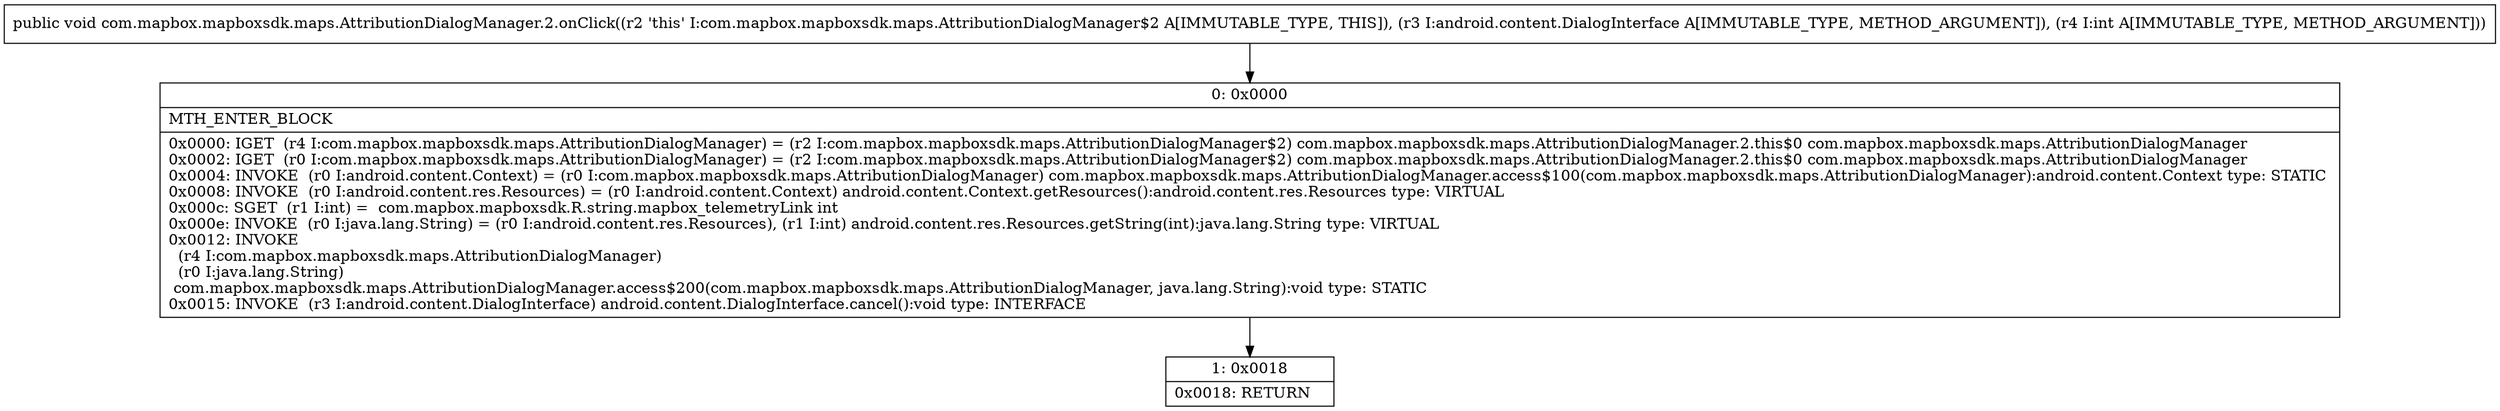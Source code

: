 digraph "CFG forcom.mapbox.mapboxsdk.maps.AttributionDialogManager.2.onClick(Landroid\/content\/DialogInterface;I)V" {
Node_0 [shape=record,label="{0\:\ 0x0000|MTH_ENTER_BLOCK\l|0x0000: IGET  (r4 I:com.mapbox.mapboxsdk.maps.AttributionDialogManager) = (r2 I:com.mapbox.mapboxsdk.maps.AttributionDialogManager$2) com.mapbox.mapboxsdk.maps.AttributionDialogManager.2.this$0 com.mapbox.mapboxsdk.maps.AttributionDialogManager \l0x0002: IGET  (r0 I:com.mapbox.mapboxsdk.maps.AttributionDialogManager) = (r2 I:com.mapbox.mapboxsdk.maps.AttributionDialogManager$2) com.mapbox.mapboxsdk.maps.AttributionDialogManager.2.this$0 com.mapbox.mapboxsdk.maps.AttributionDialogManager \l0x0004: INVOKE  (r0 I:android.content.Context) = (r0 I:com.mapbox.mapboxsdk.maps.AttributionDialogManager) com.mapbox.mapboxsdk.maps.AttributionDialogManager.access$100(com.mapbox.mapboxsdk.maps.AttributionDialogManager):android.content.Context type: STATIC \l0x0008: INVOKE  (r0 I:android.content.res.Resources) = (r0 I:android.content.Context) android.content.Context.getResources():android.content.res.Resources type: VIRTUAL \l0x000c: SGET  (r1 I:int) =  com.mapbox.mapboxsdk.R.string.mapbox_telemetryLink int \l0x000e: INVOKE  (r0 I:java.lang.String) = (r0 I:android.content.res.Resources), (r1 I:int) android.content.res.Resources.getString(int):java.lang.String type: VIRTUAL \l0x0012: INVOKE  \l  (r4 I:com.mapbox.mapboxsdk.maps.AttributionDialogManager)\l  (r0 I:java.lang.String)\l com.mapbox.mapboxsdk.maps.AttributionDialogManager.access$200(com.mapbox.mapboxsdk.maps.AttributionDialogManager, java.lang.String):void type: STATIC \l0x0015: INVOKE  (r3 I:android.content.DialogInterface) android.content.DialogInterface.cancel():void type: INTERFACE \l}"];
Node_1 [shape=record,label="{1\:\ 0x0018|0x0018: RETURN   \l}"];
MethodNode[shape=record,label="{public void com.mapbox.mapboxsdk.maps.AttributionDialogManager.2.onClick((r2 'this' I:com.mapbox.mapboxsdk.maps.AttributionDialogManager$2 A[IMMUTABLE_TYPE, THIS]), (r3 I:android.content.DialogInterface A[IMMUTABLE_TYPE, METHOD_ARGUMENT]), (r4 I:int A[IMMUTABLE_TYPE, METHOD_ARGUMENT])) }"];
MethodNode -> Node_0;
Node_0 -> Node_1;
}

